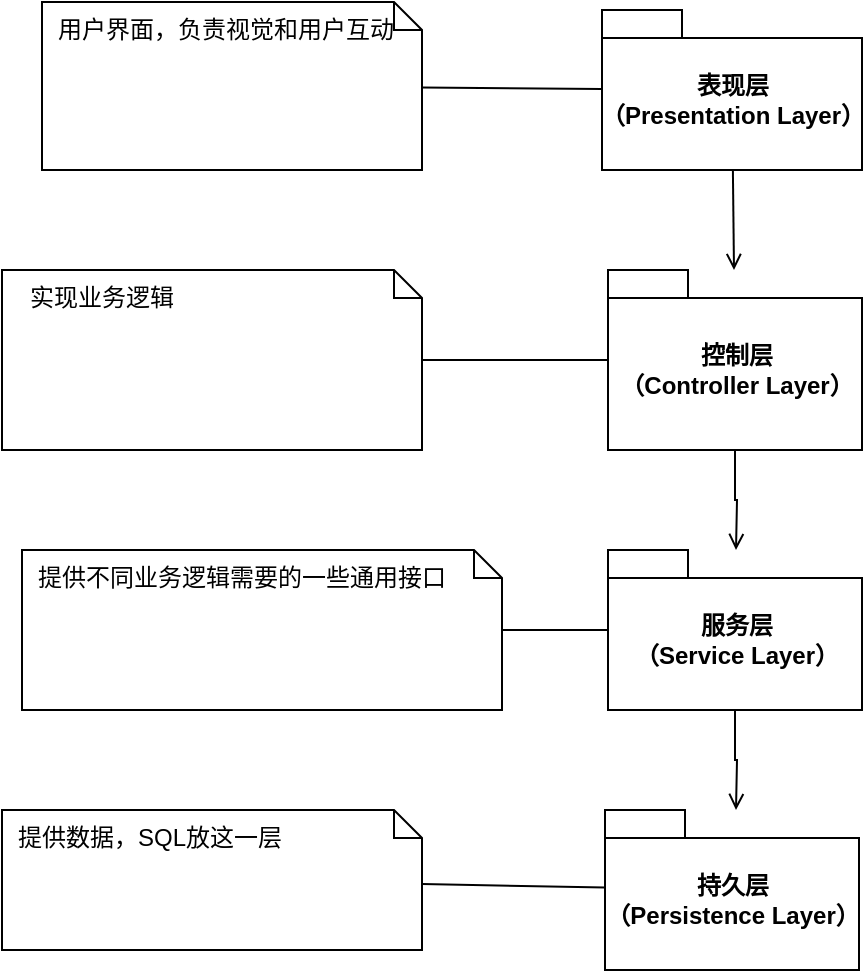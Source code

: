 <mxfile version="10.6.0" type="github"><diagram id="h7QU__j5kNM2Pl8VuJEF" name="Page-1"><mxGraphModel dx="1158" dy="766" grid="1" gridSize="10" guides="1" tooltips="1" connect="1" arrows="1" fold="1" page="1" pageScale="1" pageWidth="827" pageHeight="1169" math="0" shadow="0"><root><mxCell id="0"/><mxCell id="1" parent="0"/><mxCell id="LXDZz-sLJW7m17OhPN9D-14" style="edgeStyle=none;rounded=0;orthogonalLoop=1;jettySize=auto;html=1;endArrow=none;endFill=0;" parent="1" source="LXDZz-sLJW7m17OhPN9D-2" target="LXDZz-sLJW7m17OhPN9D-13" edge="1"><mxGeometry relative="1" as="geometry"><mxPoint x="280" y="270" as="targetPoint"/></mxGeometry></mxCell><mxCell id="JuU9eyviVNI018ScmiGq-2" style="edgeStyle=orthogonalEdgeStyle;rounded=0;orthogonalLoop=1;jettySize=auto;html=1;endArrow=open;endFill=0;" edge="1" parent="1" source="LXDZz-sLJW7m17OhPN9D-2"><mxGeometry relative="1" as="geometry"><mxPoint x="407" y="370" as="targetPoint"/></mxGeometry></mxCell><mxCell id="LXDZz-sLJW7m17OhPN9D-2" value="控制层&lt;br&gt;（Controller Layer）&lt;br&gt;" style="shape=folder;fontStyle=1;spacingTop=10;tabWidth=40;tabHeight=14;tabPosition=left;html=1;" parent="1" vertex="1"><mxGeometry x="343" y="230" width="127" height="90" as="geometry"/></mxCell><mxCell id="LXDZz-sLJW7m17OhPN9D-8" style="rounded=0;orthogonalLoop=1;jettySize=auto;html=1;endArrow=none;endFill=0;" parent="1" source="LXDZz-sLJW7m17OhPN9D-3" target="LXDZz-sLJW7m17OhPN9D-7" edge="1"><mxGeometry relative="1" as="geometry"/></mxCell><mxCell id="LXDZz-sLJW7m17OhPN9D-9" style="edgeStyle=none;rounded=0;orthogonalLoop=1;jettySize=auto;html=1;endArrow=open;endFill=0;" parent="1" source="LXDZz-sLJW7m17OhPN9D-3" target="LXDZz-sLJW7m17OhPN9D-2" edge="1"><mxGeometry relative="1" as="geometry"/></mxCell><mxCell id="LXDZz-sLJW7m17OhPN9D-3" value="表现层&lt;br&gt;（P&lt;span&gt;resentation Layer&lt;/span&gt;）&lt;br&gt;" style="shape=folder;fontStyle=1;spacingTop=10;tabWidth=40;tabHeight=14;tabPosition=left;html=1;" parent="1" vertex="1"><mxGeometry x="340" y="100" width="130" height="80" as="geometry"/></mxCell><mxCell id="LXDZz-sLJW7m17OhPN9D-16" style="edgeStyle=none;rounded=0;orthogonalLoop=1;jettySize=auto;html=1;endArrow=none;endFill=0;" parent="1" source="LXDZz-sLJW7m17OhPN9D-4" target="LXDZz-sLJW7m17OhPN9D-15" edge="1"><mxGeometry relative="1" as="geometry"/></mxCell><mxCell id="LXDZz-sLJW7m17OhPN9D-7" value="用户界面，负责视觉和用户互动" style="shape=note;whiteSpace=wrap;html=1;size=14;verticalAlign=top;align=left;spacingTop=0;spacingLeft=6;spacingRight=6;" parent="1" vertex="1"><mxGeometry x="60" y="96" width="190" height="84" as="geometry"/></mxCell><mxCell id="LXDZz-sLJW7m17OhPN9D-13" value="实现业务逻辑" style="shape=note;whiteSpace=wrap;html=1;size=14;verticalAlign=top;align=left;spacingTop=0;spacingLeft=12;spacingRight=12;" parent="1" vertex="1"><mxGeometry x="40" y="230" width="210" height="90" as="geometry"/></mxCell><mxCell id="LXDZz-sLJW7m17OhPN9D-15" value="提供数据，SQL放这一层" style="shape=note;whiteSpace=wrap;html=1;size=14;verticalAlign=top;align=left;spacingTop=0;spacingLeft=6;spacingRight=6;" parent="1" vertex="1"><mxGeometry x="40" y="500" width="210" height="70" as="geometry"/></mxCell><mxCell id="JuU9eyviVNI018ScmiGq-5" style="edgeStyle=orthogonalEdgeStyle;rounded=0;orthogonalLoop=1;jettySize=auto;html=1;endArrow=none;endFill=0;" edge="1" parent="1" source="JuU9eyviVNI018ScmiGq-1" target="JuU9eyviVNI018ScmiGq-4"><mxGeometry relative="1" as="geometry"/></mxCell><mxCell id="JuU9eyviVNI018ScmiGq-8" style="edgeStyle=orthogonalEdgeStyle;rounded=0;orthogonalLoop=1;jettySize=auto;html=1;endArrow=open;endFill=0;" edge="1" parent="1" source="JuU9eyviVNI018ScmiGq-1"><mxGeometry relative="1" as="geometry"><mxPoint x="407" y="500" as="targetPoint"/></mxGeometry></mxCell><mxCell id="JuU9eyviVNI018ScmiGq-1" value="服务层&lt;br&gt;（Service Layer）&lt;br&gt;" style="shape=folder;fontStyle=1;spacingTop=10;tabWidth=40;tabHeight=14;tabPosition=left;html=1;" vertex="1" parent="1"><mxGeometry x="343" y="370" width="127" height="80" as="geometry"/></mxCell><mxCell id="JuU9eyviVNI018ScmiGq-4" value="提供不同业务逻辑需要的一些通用接口" style="shape=note;whiteSpace=wrap;html=1;size=14;verticalAlign=top;align=left;spacingTop=0;spacingLeft=6;spacingRight=6;" vertex="1" parent="1"><mxGeometry x="50" y="370" width="240" height="80" as="geometry"/></mxCell><mxCell id="LXDZz-sLJW7m17OhPN9D-4" value="持久层&lt;br&gt;（P&lt;span&gt;ersistence Layer&lt;/span&gt;）&lt;br&gt;" style="shape=folder;fontStyle=1;spacingTop=10;tabWidth=40;tabHeight=14;tabPosition=left;html=1;" parent="1" vertex="1"><mxGeometry x="341.5" y="500" width="127" height="80" as="geometry"/></mxCell></root></mxGraphModel></diagram></mxfile>